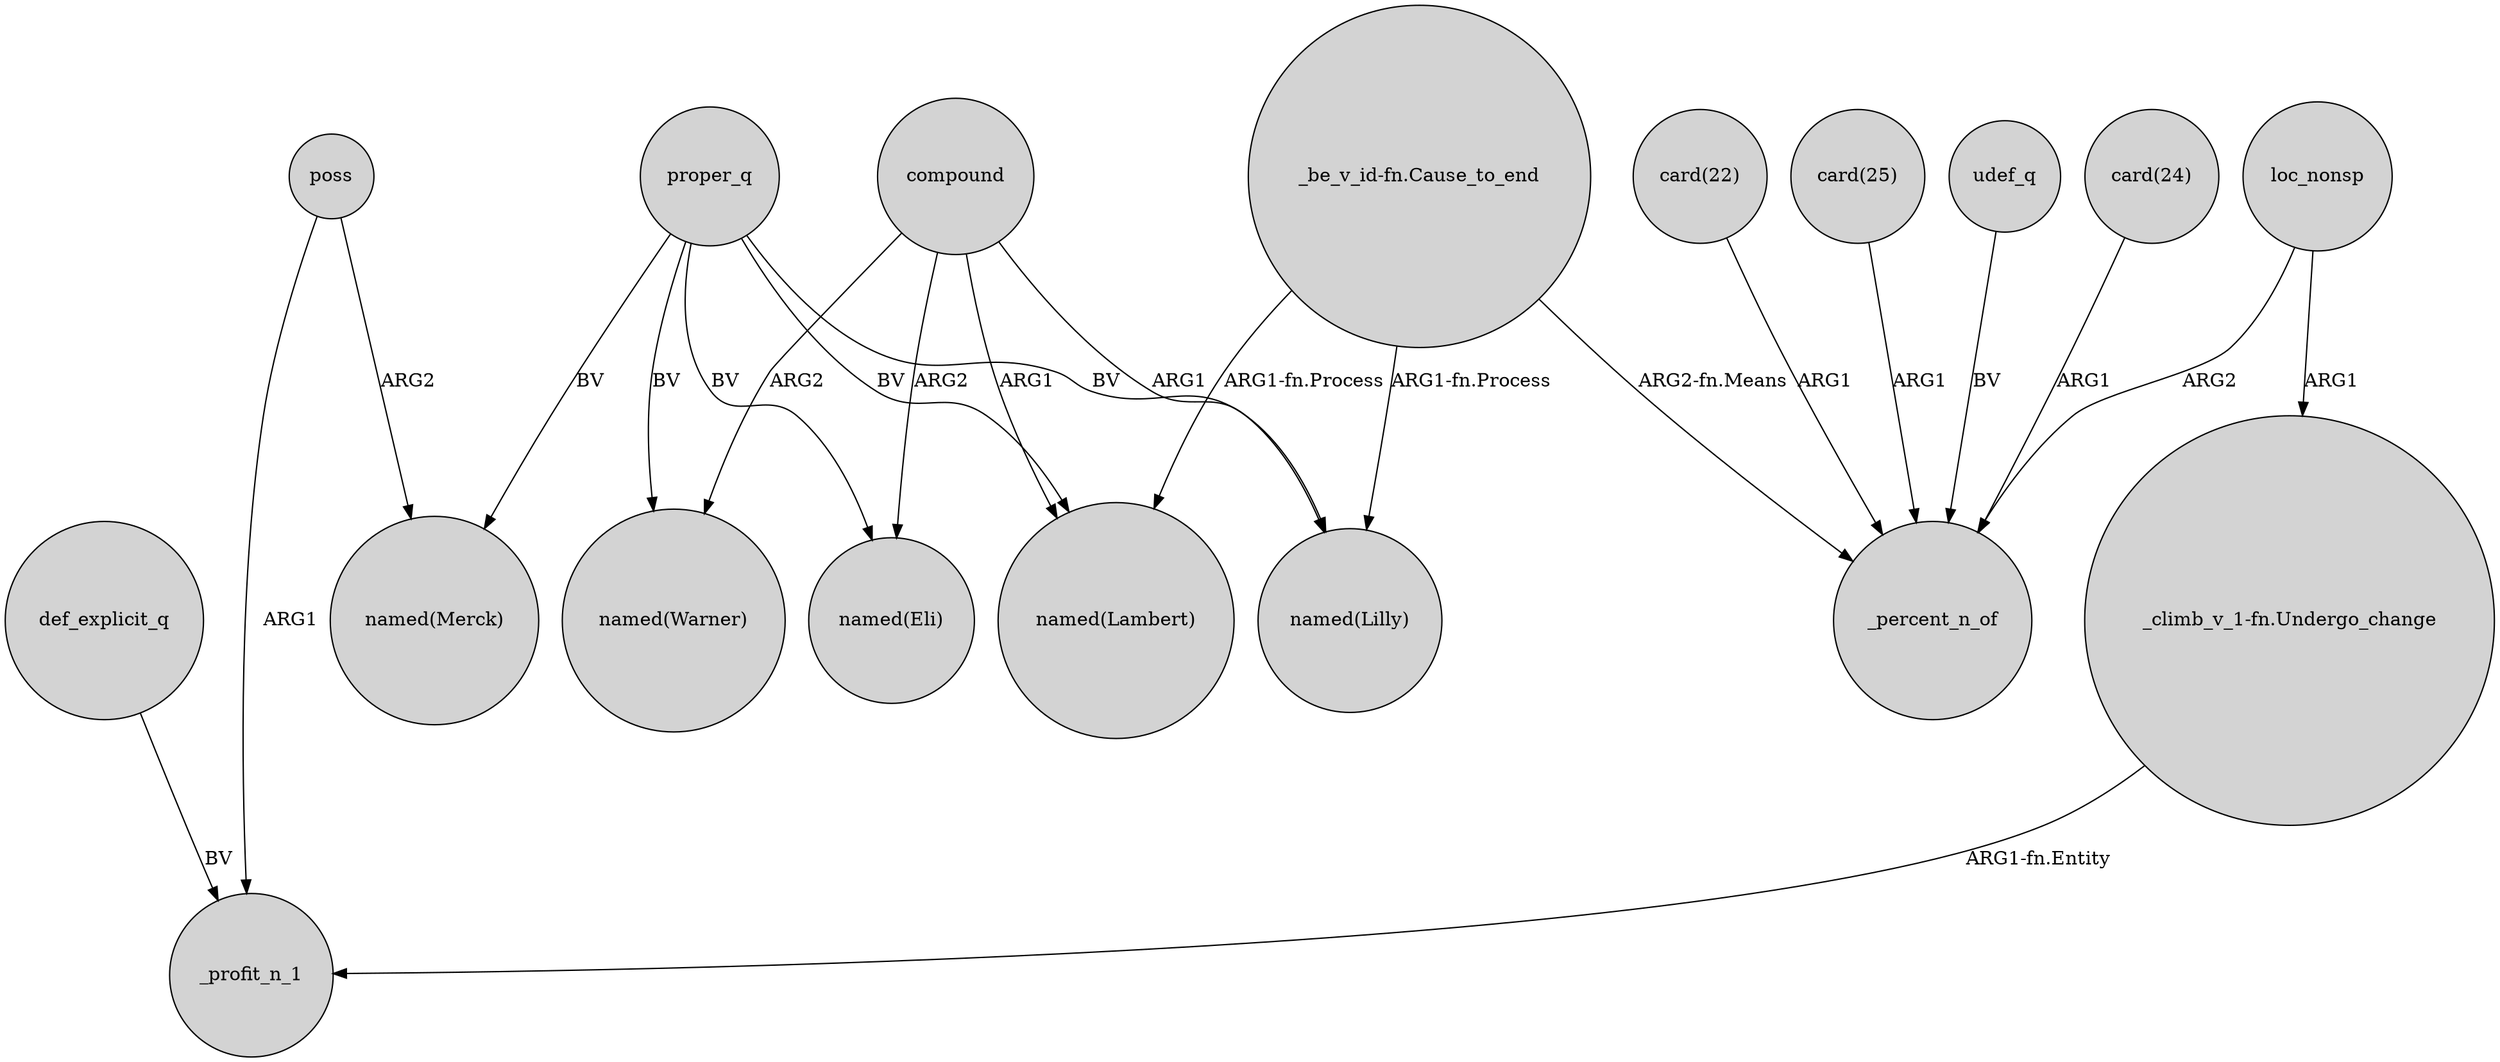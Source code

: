 digraph {
	node [shape=circle style=filled]
	def_explicit_q -> _profit_n_1 [label=BV]
	compound -> "named(Lilly)" [label=ARG1]
	poss -> "named(Merck)" [label=ARG2]
	"card(25)" -> _percent_n_of [label=ARG1]
	"_be_v_id-fn.Cause_to_end" -> _percent_n_of [label="ARG2-fn.Means"]
	proper_q -> "named(Lilly)" [label=BV]
	udef_q -> _percent_n_of [label=BV]
	proper_q -> "named(Eli)" [label=BV]
	poss -> _profit_n_1 [label=ARG1]
	proper_q -> "named(Lambert)" [label=BV]
	"_be_v_id-fn.Cause_to_end" -> "named(Lambert)" [label="ARG1-fn.Process"]
	compound -> "named(Warner)" [label=ARG2]
	loc_nonsp -> "_climb_v_1-fn.Undergo_change" [label=ARG1]
	proper_q -> "named(Merck)" [label=BV]
	proper_q -> "named(Warner)" [label=BV]
	compound -> "named(Lambert)" [label=ARG1]
	"_climb_v_1-fn.Undergo_change" -> _profit_n_1 [label="ARG1-fn.Entity"]
	compound -> "named(Eli)" [label=ARG2]
	"card(24)" -> _percent_n_of [label=ARG1]
	"_be_v_id-fn.Cause_to_end" -> "named(Lilly)" [label="ARG1-fn.Process"]
	"card(22)" -> _percent_n_of [label=ARG1]
	loc_nonsp -> _percent_n_of [label=ARG2]
}
